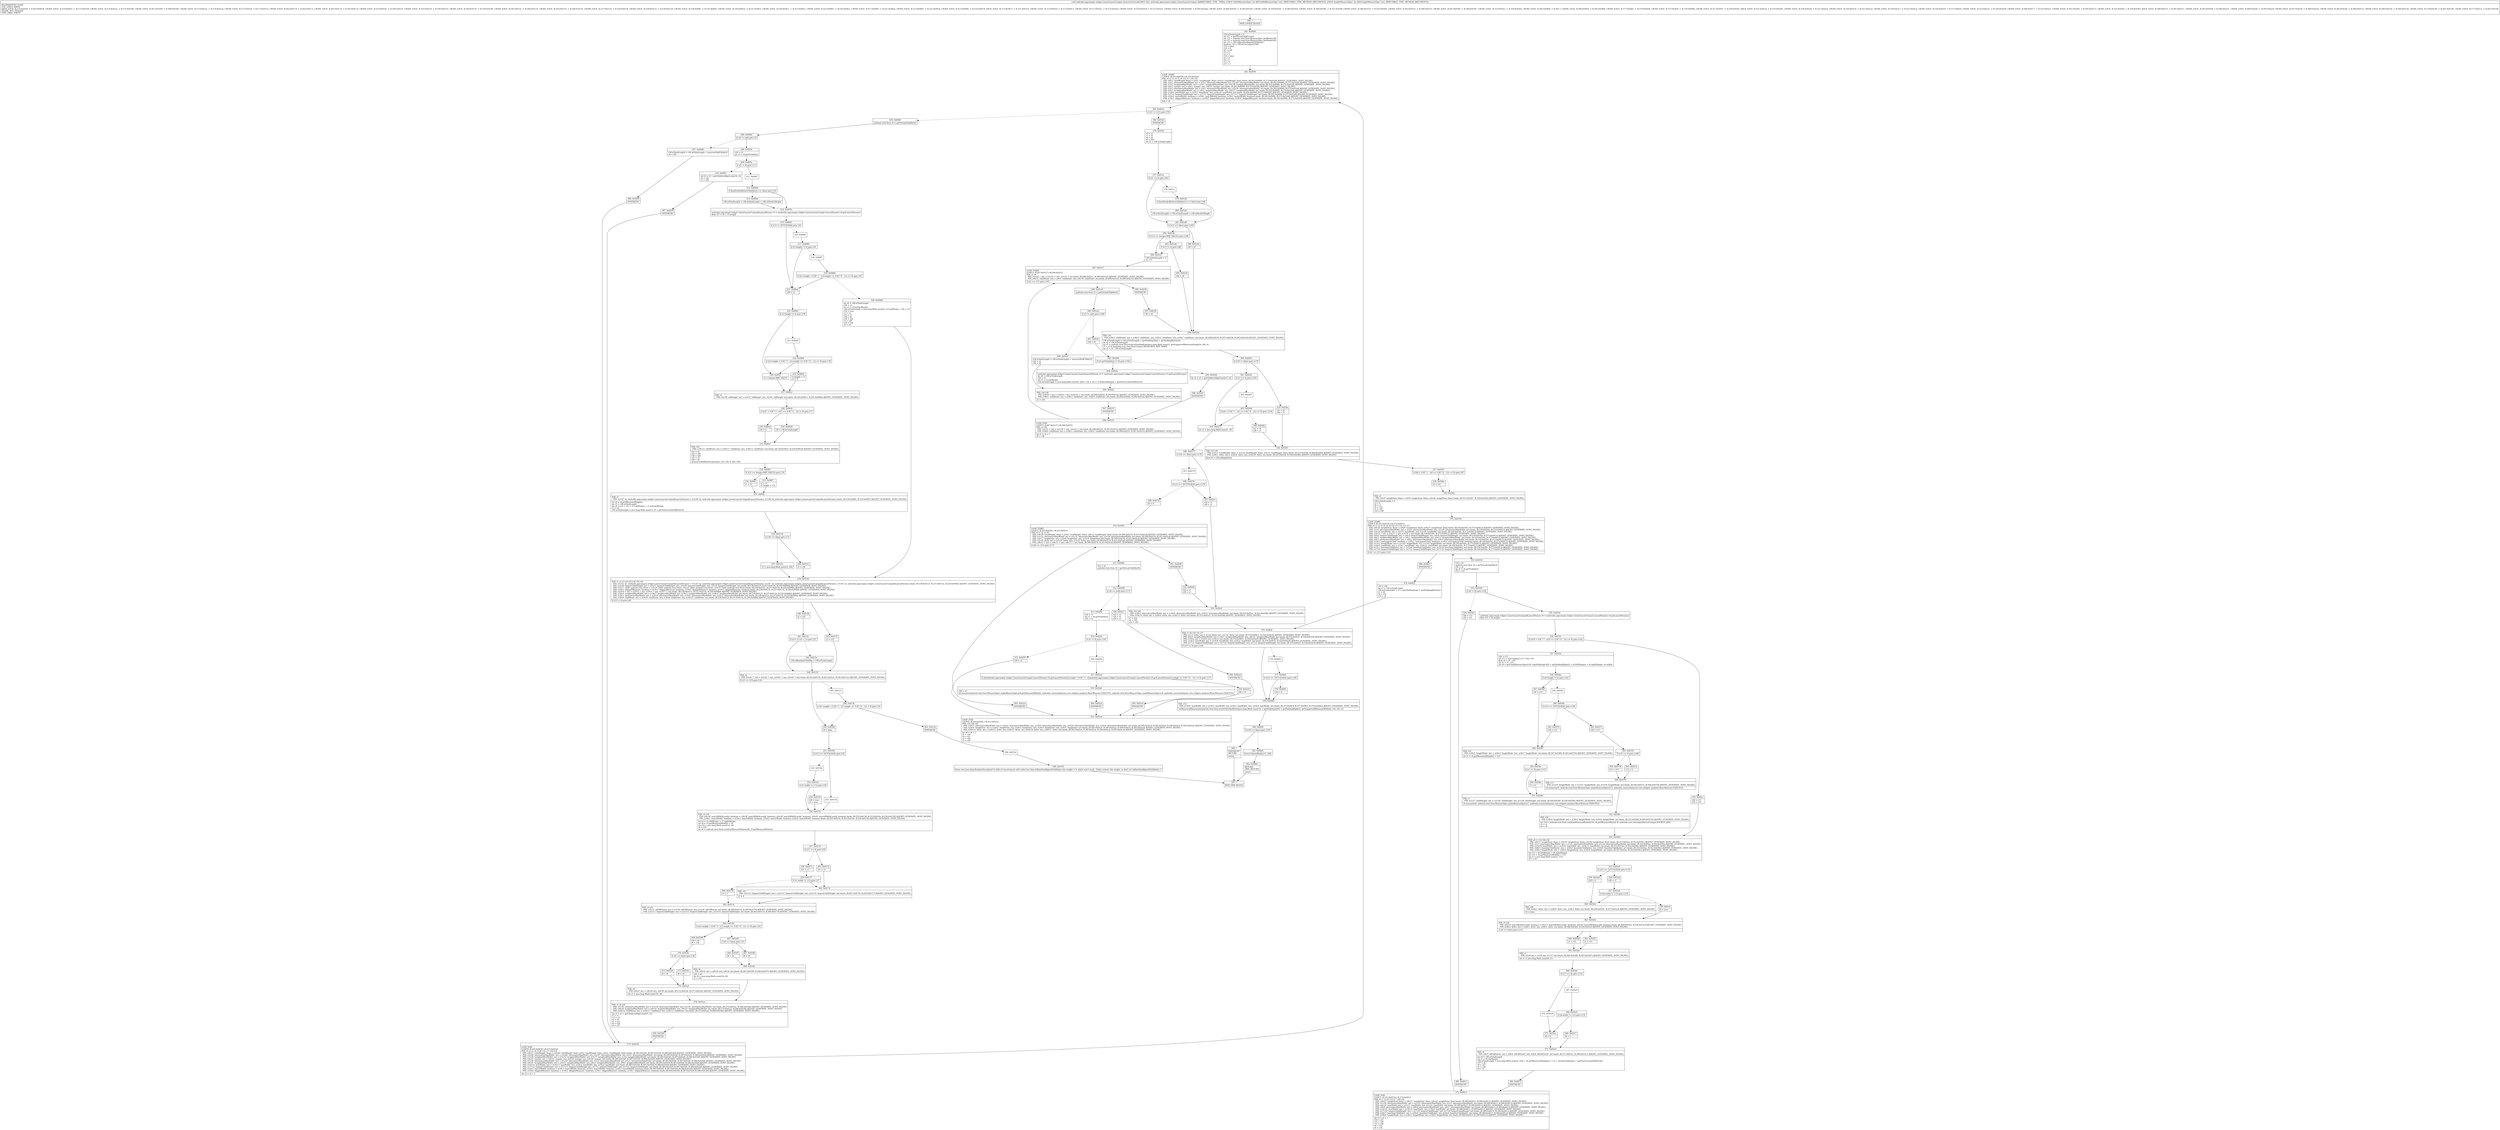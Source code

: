 digraph "CFG forandroidx.appcompat.widget.LinearLayoutCompat.measureVertical(II)V" {
Node_200 [shape=record,label="{200\:\ ?|MTH_ENTER_BLOCK\l}"];
Node_202 [shape=record,label="{202\:\ 0x0000|r38.mTotalLength = 0\lint r11 = getVirtualChildCount()\lint r12 = android.view.View.MeasureSpec.getMode(r39)\lint r13 = android.view.View.MeasureSpec.getMode(r40)\lint r15 = r38.mBaselineAlignedChildIndex\lboolean r10 = r38.mUseLargestChild\lr19 = false\lr14 = 0\lr0 = 0.0f\lr5 = 0\lr2 = 0\lr18 = false\lr6 = 0\lr4 = 0\lr3 = 0\lr17 = 1\l}"];
Node_203 [shape=record,label="{203\:\ 0x0036|LOOP_START\lLOOP:0: B:203:0x0036\-\>B:275:0x01b9\lPHI: r0 r2 r3 r4 r5 r6 r14 r17 r18 r19 \l  PHI: (r0v2 'totalWeight' float) = (r0v1 'totalWeight' float), (r0v51 'totalWeight' float) binds: [B:202:0x0000, B:275:0x01b9] A[DONT_GENERATE, DONT_INLINE]\l  PHI: (r2v2 'alternativeMaxWidth' int) = (r2v1 'alternativeMaxWidth' int), (r2v49 'alternativeMaxWidth' int) binds: [B:202:0x0000, B:275:0x01b9] A[DONT_GENERATE, DONT_INLINE]\l  PHI: (r3v2 'weightedMaxWidth' int) = (r3v1 'weightedMaxWidth' int), (r3v38 'weightedMaxWidth' int) binds: [B:202:0x0000, B:275:0x01b9] A[DONT_GENERATE, DONT_INLINE]\l  PHI: (r4v2 'margin' int) = (r4v1 'margin' int), (r4v25 'margin' int) binds: [B:202:0x0000, B:275:0x01b9] A[DONT_GENERATE, DONT_INLINE]\l  PHI: (r5v2 'alternativeMaxWidth' int) = (r5v1 'alternativeMaxWidth' int), (r5v20 'alternativeMaxWidth' int) binds: [B:202:0x0000, B:275:0x01b9] A[DONT_GENERATE, DONT_INLINE]\l  PHI: (r6v2 'weightedMaxWidth' int) = (r6v1 'weightedMaxWidth' int), (r6v25 'weightedMaxWidth' int) binds: [B:202:0x0000, B:275:0x01b9] A[DONT_GENERATE, DONT_INLINE]\l  PHI: (r14v2 'maxWidth' int) = (r14v1 'maxWidth' int), (r14v14 'maxWidth' int) binds: [B:202:0x0000, B:275:0x01b9] A[DONT_GENERATE, DONT_INLINE]\l  PHI: (r17v2 'largestChildHeight' int) = (r17v1 'largestChildHeight' int), (r17v12 'largestChildHeight' int) binds: [B:202:0x0000, B:275:0x01b9] A[DONT_GENERATE, DONT_INLINE]\l  PHI: (r18v2 'matchWidth' boolean) = (r18v1 'matchWidth' boolean), (r18v5 'matchWidth' boolean) binds: [B:202:0x0000, B:275:0x01b9] A[DONT_GENERATE, DONT_INLINE]\l  PHI: (r19v1 'skippedMeasure' boolean) = (r19v0 'skippedMeasure' boolean), (r19v4 'skippedMeasure' boolean) binds: [B:202:0x0000, B:275:0x01b9] A[DONT_GENERATE, DONT_INLINE]\l|r20 = r4\l}"];
Node_204 [shape=record,label="{204\:\ 0x003e|if (r2 \>= r11) goto L79\l}"];
Node_205 [shape=record,label="{205\:\ 0x0040|android.view.View r4 = getVirtualChildAt(r2)\l}"];
Node_206 [shape=record,label="{206\:\ 0x0044|if (r4 != null) goto L9\l}"];
Node_207 [shape=record,label="{207\:\ 0x0046|r38.mTotalLength = r38.mTotalLength + measureNullChild(r2)\lr4 = r20\l}"];
Node_386 [shape=record,label="{386\:\ 0x01b9|SYNTHETIC\l}"];
Node_275 [shape=record,label="{275\:\ 0x01b9|LOOP_END\lLOOP:0: B:203:0x0036\-\>B:275:0x01b9\lPHI: r0 r2 r3 r4 r5 r6 r14 r17 r18 r19 \l  PHI: (r0v51 'totalWeight' float) = (r0v40 'totalWeight' float), (r0v2 'totalWeight' float), (r0v2 'totalWeight' float) binds: [B:385:0x01b9, B:387:0x01b9, B:386:0x01b9] A[DONT_GENERATE, DONT_INLINE]\l  PHI: (r2v48 'alternativeMaxWidth' int) = (r2v44 'alternativeMaxWidth' int), (r2v47 'alternativeMaxWidth' int), (r2v2 'alternativeMaxWidth' int) binds: [B:385:0x01b9, B:387:0x01b9, B:386:0x01b9] A[DONT_GENERATE, DONT_INLINE]\l  PHI: (r3v38 'weightedMaxWidth' int) = (r3v32 'weightedMaxWidth' int), (r3v37 'weightedMaxWidth' int), (r3v2 'weightedMaxWidth' int) binds: [B:385:0x01b9, B:387:0x01b9, B:386:0x01b9] A[DONT_GENERATE, DONT_INLINE]\l  PHI: (r4v25 'margin' int) = (r4v21 'margin' int), (r4v24 'margin' int), (r4v26 'margin' int) binds: [B:385:0x01b9, B:387:0x01b9, B:386:0x01b9] A[DONT_GENERATE, DONT_INLINE]\l  PHI: (r5v20 'alternativeMaxWidth' int) = (r5v18 'alternativeMaxWidth' int), (r5v2 'alternativeMaxWidth' int), (r5v2 'alternativeMaxWidth' int) binds: [B:385:0x01b9, B:387:0x01b9, B:386:0x01b9] A[DONT_GENERATE, DONT_INLINE]\l  PHI: (r6v25 'weightedMaxWidth' int) = (r6v21 'weightedMaxWidth' int), (r6v2 'weightedMaxWidth' int), (r6v2 'weightedMaxWidth' int) binds: [B:385:0x01b9, B:387:0x01b9, B:386:0x01b9] A[DONT_GENERATE, DONT_INLINE]\l  PHI: (r14v14 'maxWidth' int) = (r14v13 'maxWidth' int), (r14v2 'maxWidth' int), (r14v2 'maxWidth' int) binds: [B:385:0x01b9, B:387:0x01b9, B:386:0x01b9] A[DONT_GENERATE, DONT_INLINE]\l  PHI: (r17v12 'largestChildHeight' int) = (r17v11 'largestChildHeight' int), (r17v2 'largestChildHeight' int), (r17v2 'largestChildHeight' int) binds: [B:385:0x01b9, B:387:0x01b9, B:386:0x01b9] A[DONT_GENERATE, DONT_INLINE]\l  PHI: (r18v5 'matchWidth' boolean) = (r18v3 'matchWidth' boolean), (r18v2 'matchWidth' boolean), (r18v2 'matchWidth' boolean) binds: [B:385:0x01b9, B:387:0x01b9, B:386:0x01b9] A[DONT_GENERATE, DONT_INLINE]\l  PHI: (r19v4 'skippedMeasure' boolean) = (r19v2 'skippedMeasure' boolean), (r19v1 'skippedMeasure' boolean), (r19v1 'skippedMeasure' boolean) binds: [B:385:0x01b9, B:387:0x01b9, B:386:0x01b9] A[DONT_GENERATE, DONT_INLINE]\l|int r2 = r2 + 1\l}"];
Node_208 [shape=record,label="{208\:\ 0x0054|r26 = r3\lint r3 = r4.getVisibility()\l}"];
Node_209 [shape=record,label="{209\:\ 0x005a|if (r3 != 8) goto L13\l}"];
Node_210 [shape=record,label="{210\:\ 0x005c|int r2 = r2 + getChildrenSkipCount(r4, r2)\lr4 = r20\lr3 = r26\l}"];
Node_387 [shape=record,label="{387\:\ 0x01b9|SYNTHETIC\l}"];
Node_211 [shape=record,label="{211\:\ 0x0067}"];
Node_212 [shape=record,label="{212\:\ 0x006b|if (hasDividerBeforeChildAt(r2) == false) goto L16\l}"];
Node_213 [shape=record,label="{213\:\ 0x006d|r38.mTotalLength = r38.mTotalLength + r38.mDividerHeight\l}"];
Node_214 [shape=record,label="{214\:\ 0x0074|androidx.appcompat.widget.LinearLayoutCompat$LayoutParams r3 = (androidx.appcompat.widget.LinearLayoutCompat.LayoutParams) r4.getLayoutParams()\lfloat r27 = r0 + r3.weight\l}"];
Node_215 [shape=record,label="{215\:\ 0x0081|if (r13 != 1073741824) goto L61\l}"];
Node_216 [shape=record,label="{216\:\ 0x0083}"];
Node_217 [shape=record,label="{217\:\ 0x0085|if (r3.height != 0) goto L61\l}"];
Node_218 [shape=record,label="{218\:\ 0x0087}"];
Node_219 [shape=record,label="{219\:\ 0x008b|if ((r3.weight \> 0.0f ? 1 : (r3.weight == 0.0f ? 0 : \-1)) \<= 0) goto L61\l}"];
Node_220 [shape=record,label="{220\:\ 0x008d|int r0 = r38.mTotalLength\lr28 = r2\lint r2 = r3.bottomMargin\lr38.mTotalLength = java.lang.Math.max(r0, (r3.topMargin + r0) + r2)\lr19 = true\lr1 = r3\lr35 = r5\lr36 = r6\lr34 = r20\lr3 = r26\lr25 = r28\lr5 = r4\l}"];
Node_239 [shape=record,label="{239\:\ 0x0126|PHI: r1 r3 r5 r19 r25 r34 r35 r36 \l  PHI: (r1v52 'lp' androidx.appcompat.widget.LinearLayoutCompat$LayoutParams) = (r1v47 'lp' androidx.appcompat.widget.LinearLayoutCompat$LayoutParams), (r1v47 'lp' androidx.appcompat.widget.LinearLayoutCompat$LayoutParams), (r1v61 'lp' androidx.appcompat.widget.LinearLayoutCompat$LayoutParams) binds: [B:238:0x0123, B:237:0x011b, B:220:0x008d] A[DONT_GENERATE, DONT_INLINE]\l  PHI: (r3v29 'largestChildHeight' int) = (r3v27 'largestChildHeight' int), (r3v28 'largestChildHeight' int), (r3v35 'largestChildHeight' int) binds: [B:238:0x0123, B:237:0x011b, B:220:0x008d] A[DONT_GENERATE, DONT_INLINE]\l  PHI: (r5v17 'child' android.view.View) = (r5v16 'child' android.view.View), (r5v16 'child' android.view.View), (r5v19 'child' android.view.View) binds: [B:238:0x0123, B:237:0x011b, B:220:0x008d] A[DONT_GENERATE, DONT_INLINE]\l  PHI: (r19v2 'skippedMeasure' boolean) = (r19v1 'skippedMeasure' boolean), (r19v1 'skippedMeasure' boolean), (r19v3 'skippedMeasure' boolean) binds: [B:238:0x0123, B:237:0x011b, B:220:0x008d] A[DONT_GENERATE, DONT_INLINE]\l  PHI: (r25v6 'i' int) = (r25v5 'i' int), (r25v5 'i' int), (r25v7 'i' int) binds: [B:238:0x0123, B:237:0x011b, B:220:0x008d] A[DONT_GENERATE, DONT_INLINE]\l  PHI: (r34v4 'weightedMaxWidth' int) = (r34v3 'weightedMaxWidth' int), (r34v3 'weightedMaxWidth' int), (r34v5 'weightedMaxWidth' int) binds: [B:238:0x0123, B:237:0x011b, B:220:0x008d] A[DONT_GENERATE, DONT_INLINE]\l  PHI: (r35v1 'alternativeMaxWidth' int) = (r35v0 'alternativeMaxWidth' int), (r35v0 'alternativeMaxWidth' int), (r35v2 'alternativeMaxWidth' int) binds: [B:238:0x0123, B:237:0x011b, B:220:0x008d] A[DONT_GENERATE, DONT_INLINE]\l  PHI: (r36v9 'childState' int) = (r36v8 'childState' int), (r36v8 'childState' int), (r36v10 'childState' int) binds: [B:238:0x0123, B:237:0x011b, B:220:0x008d] A[DONT_GENERATE, DONT_INLINE]\l|if (r15 \< 0) goto L60\l}"];
Node_240 [shape=record,label="{240\:\ 0x0128|r2 = r25\l}"];
Node_241 [shape=record,label="{241\:\ 0x012c|if (r15 != (r2 + 1)) goto L27\l}"];
Node_242 [shape=record,label="{242\:\ 0x012e|r38.mBaselineChildTop = r38.mTotalLength\l}"];
Node_244 [shape=record,label="{244\:\ 0x0135|PHI: r2 \l  PHI: (r2v43 'i' int) = (r2v42 'i' int), (r2v45 'i' int), (r2v45 'i' int) binds: [B:243:0x0133, B:241:0x012c, B:242:0x012e] A[DONT_GENERATE, DONT_INLINE]\l|if (r2 \>= r15) goto L34\l}"];
Node_245 [shape=record,label="{245\:\ 0x0137}"];
Node_246 [shape=record,label="{246\:\ 0x013b|if ((r1.weight \> 0.0f ? 1 : (r1.weight == 0.0f ? 0 : \-1)) \> 0) goto L30\l}"];
Node_383 [shape=record,label="{383\:\ 0x013e|SYNTHETIC\l}"];
Node_248 [shape=record,label="{248\:\ 0x013e}"];
Node_249 [shape=record,label="{249\:\ 0x0145|throw new java.lang.RuntimeException(\"A child of LinearLayout with index less than mBaselineAlignedChildIndex has weight \> 0, which won't work.  Either remove the weight, or don't set mBaselineAlignedChildIndex.\")\l}"];
Node_201 [shape=record,label="{201\:\ ?|MTH_EXIT_BLOCK\l}"];
Node_250 [shape=record,label="{250\:\ 0x0146|r0 = false\l}"];
Node_251 [shape=record,label="{251\:\ 0x0149|if (r12 == 1073741824) goto L59\l}"];
Node_252 [shape=record,label="{252\:\ 0x014b}"];
Node_253 [shape=record,label="{253\:\ 0x014e|if (r1.width != (\-1)) goto L39\l}"];
Node_254 [shape=record,label="{254\:\ 0x0150|r18 = true\lr0 = true\l}"];
Node_256 [shape=record,label="{256\:\ 0x0155|PHI: r0 r18 \l  PHI: (r0v39 'matchWidthLocally' boolean) = (r0v38 'matchWidthLocally' boolean), (r0v38 'matchWidthLocally' boolean), (r0v41 'matchWidthLocally' boolean) binds: [B:255:0x0154, B:253:0x014e, B:254:0x0150] A[DONT_GENERATE, DONT_INLINE]\l  PHI: (r18v3 'matchWidth' boolean) = (r18v2 'matchWidth' boolean), (r18v2 'matchWidth' boolean), (r18v4 'matchWidth' boolean) binds: [B:255:0x0154, B:253:0x014e, B:254:0x0150] A[DONT_GENERATE, DONT_INLINE]\l|int r4 = r1.leftMargin + r1.rightMargin\lint r8 = r5.getMeasuredWidth() + r4\lint r14 = java.lang.Math.max(r14, r8)\lr8 = r36\lint r6 = android.view.View.combineMeasuredStates(r8, r5.getMeasuredState())\l}"];
Node_257 [shape=record,label="{257\:\ 0x0170|if (r17 == 0) goto L58\l}"];
Node_258 [shape=record,label="{258\:\ 0x0172|r21 = r3\l}"];
Node_259 [shape=record,label="{259\:\ 0x0177|if (r1.width != (\-1)) goto L57\l}"];
Node_260 [shape=record,label="{260\:\ 0x0179|r3 = 1\l}"];
Node_263 [shape=record,label="{263\:\ 0x017e|PHI: r3 r21 \l  PHI: (r3v31 'allFillParent' int) = (r3v30 'allFillParent' int), (r3v34 'allFillParent' int) binds: [B:262:0x017d, B:260:0x0179] A[DONT_GENERATE, DONT_INLINE]\l  PHI: (r21v13 'largestChildHeight' int) = (r21v12 'largestChildHeight' int), (r21v14 'largestChildHeight' int) binds: [B:262:0x017d, B:260:0x0179] A[DONT_GENERATE, DONT_INLINE]\l}"];
Node_264 [shape=record,label="{264\:\ 0x0182|if ((r1.weight \> 0.0f ? 1 : (r1.weight == 0.0f ? 0 : \-1)) \<= 0) goto L52\l}"];
Node_265 [shape=record,label="{265\:\ 0x0185|if (r0 == false) goto L51\l}"];
Node_266 [shape=record,label="{266\:\ 0x0187|r8 = r4\l}"];
Node_268 [shape=record,label="{268\:\ 0x018b|PHI: r8 \l  PHI: (r8v31 int) = (r8v30 int), (r8v32 int) binds: [B:267:0x0189, B:266:0x0187] A[DONT_GENERATE, DONT_INLINE]\l|r24 = r6\lint r6 = java.lang.Math.max(r34, r8)\lr1 = r35\l}"];
Node_274 [shape=record,label="{274\:\ 0x01aa|PHI: r1 r6 r24 \l  PHI: (r1v55 'alternativeMaxWidth' int) = (r1v54 'alternativeMaxWidth' int), (r1v56 'alternativeMaxWidth' int) binds: [B:273:0x01a2, B:268:0x018b] A[DONT_GENERATE, DONT_INLINE]\l  PHI: (r6v20 'weightedMaxWidth' int) = (r6v19 'weightedMaxWidth' int), (r6v23 'weightedMaxWidth' int) binds: [B:273:0x01a2, B:268:0x018b] A[DONT_GENERATE, DONT_INLINE]\l  PHI: (r24v12 'childState' int) = (r24v11 'childState' int), (r24v13 'childState' int) binds: [B:273:0x01a2, B:268:0x018b] A[DONT_GENERATE, DONT_INLINE]\l|int r2 = r2 + getChildrenSkipCount(r5, r2)\lr5 = r1\lr17 = r3\lr4 = r6\lr3 = r21\lr6 = r24\lr0 = r27\l}"];
Node_385 [shape=record,label="{385\:\ 0x01b9|SYNTHETIC\l}"];
Node_267 [shape=record,label="{267\:\ 0x0189|r8 = r8\l}"];
Node_269 [shape=record,label="{269\:\ 0x0198|r24 = r6\lr6 = r34\l}"];
Node_270 [shape=record,label="{270\:\ 0x019c|if (r0 == false) goto L56\l}"];
Node_271 [shape=record,label="{271\:\ 0x019e|r8 = r4\l}"];
Node_273 [shape=record,label="{273\:\ 0x01a2|PHI: r8 \l  PHI: (r8v27 int) = (r8v26 int), (r8v28 int) binds: [B:272:0x01a0, B:271:0x019e] A[DONT_GENERATE, DONT_INLINE]\l|int r1 = java.lang.Math.max(r35, r8)\l}"];
Node_272 [shape=record,label="{272\:\ 0x01a0|r8 = r8\l}"];
Node_262 [shape=record,label="{262\:\ 0x017d|PHI: r21 \l  PHI: (r21v12 'largestChildHeight' int) = (r21v11 'largestChildHeight' int), (r21v14 'largestChildHeight' int) binds: [B:261:0x017b, B:259:0x0177] A[DONT_GENERATE, DONT_INLINE]\l|r3 = 0\l}"];
Node_261 [shape=record,label="{261\:\ 0x017b|r21 = r3\l}"];
Node_255 [shape=record,label="{255\:\ 0x0154}"];
Node_243 [shape=record,label="{243\:\ 0x0133|r2 = r25\l}"];
Node_221 [shape=record,label="{221\:\ 0x00ad|r28 = r2\l}"];
Node_222 [shape=record,label="{222\:\ 0x00b3|if (r3.height != 0) goto L78\l}"];
Node_223 [shape=record,label="{223\:\ 0x00b5}"];
Node_224 [shape=record,label="{224\:\ 0x00b9|if ((r3.weight \> 0.0f ? 1 : (r3.weight == 0.0f ? 0 : \-1)) \<= 0) goto L78\l}"];
Node_225 [shape=record,label="{225\:\ 0x00bb|r3.height = \-2\lr2 = 0\l}"];
Node_227 [shape=record,label="{227\:\ 0x00c2|PHI: r2 \l  PHI: (r2v38 'oldHeight' int) = (r2v37 'oldHeight' int), (r2v41 'oldHeight' int) binds: [B:226:0x00c1, B:225:0x00bb] A[DONT_GENERATE, DONT_INLINE]\l}"];
Node_228 [shape=record,label="{228\:\ 0x00c6|if ((r27 \> 0.0f ? 1 : (r27 == 0.0f ? 0 : \-1)) != 0) goto L77\l}"];
Node_229 [shape=record,label="{229\:\ 0x00c8|r30 = r38.mTotalLength\l}"];
Node_231 [shape=record,label="{231\:\ 0x00cf|PHI: r30 \l  PHI: (r30v12 'childState' int) = (r30v11 'childState' int), (r30v13 'childState' int) binds: [B:230:0x00cd, B:229:0x00c8] A[DONT_GENERATE, DONT_INLINE]\l|r31 = r2\lr25 = r28\lr34 = r20\lr35 = r5\lr36 = r6\lmeasureChildBeforeLayout(r4, r25, r39, 0, r40, r30)\l}"];
Node_232 [shape=record,label="{232\:\ 0x00f5|if (r31 == Integer.MIN_VALUE) goto L76\l}"];
Node_233 [shape=record,label="{233\:\ 0x00f7|r1 = r3\lr1.height = r31\l}"];
Node_235 [shape=record,label="{235\:\ 0x00fe|PHI: r1 \l  PHI: (r1v47 'lp' androidx.appcompat.widget.LinearLayoutCompat$LayoutParams) = (r1v46 'lp' androidx.appcompat.widget.LinearLayoutCompat$LayoutParams), (r1v48 'lp' androidx.appcompat.widget.LinearLayoutCompat$LayoutParams) binds: [B:234:0x00fc, B:233:0x00f7] A[DONT_GENERATE, DONT_INLINE]\l|int r2 = r4.getMeasuredHeight()\lint r3 = r38.mTotalLength\lint r4 = ((r3 + r2) + r1.topMargin) + r1.bottomMargin\lr5 = r4\lr38.mTotalLength = java.lang.Math.max(r3, r4 + getNextLocationOffset(r5))\l}"];
Node_236 [shape=record,label="{236\:\ 0x0119|if (r10 == false) goto L75\l}"];
Node_237 [shape=record,label="{237\:\ 0x011b|r3 = java.lang.Math.max(r2, r26)\l}"];
Node_238 [shape=record,label="{238\:\ 0x0123|r3 = r26\l}"];
Node_234 [shape=record,label="{234\:\ 0x00fc|r1 = r3\l}"];
Node_230 [shape=record,label="{230\:\ 0x00cd|r30 = 0\l}"];
Node_226 [shape=record,label="{226\:\ 0x00c1|r2 = Integer.MIN_VALUE\l}"];
Node_384 [shape=record,label="{384\:\ 0x01bf|SYNTHETIC\l}"];
Node_276 [shape=record,label="{276\:\ 0x01bf|r4 = r3\lr1 = r5\lr8 = r6\lr6 = r20\lint r2 = r38.mTotalLength\l}"];
Node_277 [shape=record,label="{277\:\ 0x01ca|if (r2 \<= 0) goto L85\l}"];
Node_278 [shape=record,label="{278\:\ 0x01cc}"];
Node_279 [shape=record,label="{279\:\ 0x01d0|if (hasDividerBeforeChildAt(r11) == false) goto L85\l}"];
Node_280 [shape=record,label="{280\:\ 0x01d2|r38.mTotalLength = r38.mTotalLength + r38.mDividerHeight\l}"];
Node_281 [shape=record,label="{281\:\ 0x01d9|if (r10 == false) goto L195\l}"];
Node_282 [shape=record,label="{282\:\ 0x01db|if (r13 == Integer.MIN_VALUE) goto L180\l}"];
Node_283 [shape=record,label="{283\:\ 0x01dd|if (r13 != 0) goto L88\l}"];
Node_285 [shape=record,label="{285\:\ 0x01e0|r36 = r8\l}"];
Node_299 [shape=record,label="{299\:\ 0x023d|PHI: r36 \l  PHI: (r36v1 'childState' int) = (r36v0 'childState' int), (r36v2 'childState' int), (r36v7 'childState' int) binds: [B:298:0x023b, B:297:0x0236, B:285:0x01e0] A[DONT_GENERATE, DONT_INLINE]\l|r38.mTotalLength = r38.mTotalLength + (getPaddingTop() + getPaddingBottom())\lint r2 = r38.mTotalLength\lint r5 = android.view.View.resolveSizeAndState(java.lang.Math.max(r2, getSuggestedMinimumHeight()), r40, 0)\lr2 = r5 & androidx.core.view.ViewCompat.MEASURED_SIZE_MASK\lint r3 = r2 \- r38.mTotalLength\l}"];
Node_300 [shape=record,label="{300\:\ 0x0263|if (r19 != false) goto L179\l}"];
Node_301 [shape=record,label="{301\:\ 0x0265|if (r3 == 0) goto L154\l}"];
Node_302 [shape=record,label="{302\:\ 0x0267}"];
Node_303 [shape=record,label="{303\:\ 0x0269|if ((r0 \> 0.0f ? 1 : (r0 == 0.0f ? 0 : \-1)) \<= 0) goto L154\l}"];
Node_304 [shape=record,label="{304\:\ 0x026b|r21 = r0\lr26 = r3\l}"];
Node_326 [shape=record,label="{326\:\ 0x0303|PHI: r21 r26 \l  PHI: (r21v1 'totalWeight' float) = (r21v0 'totalWeight' float), (r21v5 'totalWeight' float) binds: [B:325:0x02fd, B:304:0x026b] A[DONT_GENERATE, DONT_INLINE]\l  PHI: (r26v1 'delta' int) = (r26v0 'delta' int), (r26v18 'delta' int) binds: [B:325:0x02fd, B:304:0x026b] A[DONT_GENERATE, DONT_INLINE]\l|float r0 = r38.mWeightSum\l}"];
Node_327 [shape=record,label="{327\:\ 0x0307|if ((r0 \> 0.0f ? 1 : (r0 == 0.0f ? 0 : \-1)) \<= 0) goto L97\l}"];
Node_329 [shape=record,label="{329\:\ 0x030a|r0 = r21\l}"];
Node_330 [shape=record,label="{330\:\ 0x030c|PHI: r0 \l  PHI: (r0v9 'weightSum' float) = (r0v8 'weightSum' float), (r0v28 'weightSum' float) binds: [B:327:0x0307, B:329:0x030a] A[DONT_GENERATE, DONT_INLINE]\l|r38.mTotalLength = 0\lr3 = 0\lr8 = r1\lr2 = r14\lr1 = r26\lr14 = r36\l}"];
Node_331 [shape=record,label="{331\:\ 0x0316|LOOP_START\lLOOP:1: B:331:0x0316\-\>B:373:0x0413\lPHI: r0 r1 r2 r3 r4 r6 r8 r10 r13 r14 r15 r17 \l  PHI: (r0v10 'weightSum' float) = (r0v9 'weightSum' float), (r0v27 'weightSum' float) binds: [B:330:0x030c, B:373:0x0413] A[DONT_GENERATE, DONT_INLINE]\l  PHI: (r1v5 'alternativeMaxWidth' int) = (r1v4 'alternativeMaxWidth' int), (r1v30 'alternativeMaxWidth' int) binds: [B:330:0x030c, B:373:0x0413] A[DONT_GENERATE, DONT_INLINE]\l  PHI: (r2v14 'maxWidth' int) = (r2v13 'maxWidth' int), (r2v16 'maxWidth' int) binds: [B:330:0x030c, B:373:0x0413] A[DONT_GENERATE, DONT_INLINE]\l  PHI: (r3v12 'i' int) = (r3v11 'i' int), (r3v16 'i' int) binds: [B:330:0x030c, B:373:0x0413] A[DONT_GENERATE, DONT_INLINE]\l  PHI: (r4v4 'largestChildHeight' int) = (r4v3 'largestChildHeight' int), (r4v8 'largestChildHeight' int) binds: [B:330:0x030c, B:373:0x0413] A[DONT_GENERATE, DONT_INLINE]\l  PHI: (r6v5 'weightedMaxWidth' int) = (r6v3 'weightedMaxWidth' int), (r6v11 'weightedMaxWidth' int) binds: [B:330:0x030c, B:373:0x0413] A[DONT_GENERATE, DONT_INLINE]\l  PHI: (r8v3 'alternativeMaxWidth' int) = (r8v2 'alternativeMaxWidth' int), (r8v9 'alternativeMaxWidth' int) binds: [B:330:0x030c, B:373:0x0413] A[DONT_GENERATE, DONT_INLINE]\l  PHI: (r10v3 'useLargestChild' boolean) = (r10v1 'useLargestChild' boolean), (r10v9 'useLargestChild' boolean) binds: [B:330:0x030c, B:373:0x0413] A[DONT_GENERATE, DONT_INLINE]\l  PHI: (r13v1 'heightMode' int) = (r13v0 'heightMode' int), (r13v9 'heightMode' int) binds: [B:330:0x030c, B:373:0x0413] A[DONT_GENERATE, DONT_INLINE]\l  PHI: (r14v8 'maxWidth' int) = (r14v7 'maxWidth' int), (r14v12 'maxWidth' int) binds: [B:330:0x030c, B:373:0x0413] A[DONT_GENERATE, DONT_INLINE]\l  PHI: (r15v1 'baselineChildIndex' int) = (r15v0 'baselineChildIndex' int), (r15v10 'baselineChildIndex' int) binds: [B:330:0x030c, B:373:0x0413] A[DONT_GENERATE, DONT_INLINE]\l  PHI: (r17v4 'largestChildHeight' int) = (r17v2 'largestChildHeight' int), (r17v10 'largestChildHeight' int) binds: [B:330:0x030c, B:373:0x0413] A[DONT_GENERATE, DONT_INLINE]\l|if (r3 \>= r11) goto L143\l}"];
Node_332 [shape=record,label="{332\:\ 0x0318|r32 = r4\landroid.view.View r4 = getVirtualChildAt(r3)\lr34 = r6\lint r6 = r4.getVisibility()\lr25 = r10\l}"];
Node_333 [shape=record,label="{333\:\ 0x0328|if (r6 != 8) goto L105\l}"];
Node_334 [shape=record,label="{334\:\ 0x032a|r30 = r13\lr26 = r15\l}"];
Node_390 [shape=record,label="{390\:\ 0x0413|SYNTHETIC\l}"];
Node_373 [shape=record,label="{373\:\ 0x0413|LOOP_END\lLOOP:1: B:331:0x0316\-\>B:373:0x0413\lPHI: r0 r1 r2 r8 r14 r17 r26 r30 \l  PHI: (r0v27 'weightSum' float) = (r0v17 'weightSum' float), (r0v10 'weightSum' float) binds: [B:389:0x0413, B:390:0x0413] A[DONT_GENERATE, DONT_INLINE]\l  PHI: (r1v30 'alternativeMaxWidth' int) = (r1v16 'alternativeMaxWidth' int), (r1v5 'alternativeMaxWidth' int) binds: [B:389:0x0413, B:390:0x0413] A[DONT_GENERATE, DONT_INLINE]\l  PHI: (r2v16 'maxWidth' int) = (r2v15 'maxWidth' int), (r2v14 'maxWidth' int) binds: [B:389:0x0413, B:390:0x0413] A[DONT_GENERATE, DONT_INLINE]\l  PHI: (r8v9 'alternativeMaxWidth' int) = (r8v6 'alternativeMaxWidth' int), (r8v3 'alternativeMaxWidth' int) binds: [B:389:0x0413, B:390:0x0413] A[DONT_GENERATE, DONT_INLINE]\l  PHI: (r14v12 'maxWidth' int) = (r14v10 'maxWidth' int), (r14v8 'maxWidth' int) binds: [B:389:0x0413, B:390:0x0413] A[DONT_GENERATE, DONT_INLINE]\l  PHI: (r17v10 'largestChildHeight' int) = (r17v9 'largestChildHeight' int), (r17v4 'largestChildHeight' int) binds: [B:389:0x0413, B:390:0x0413] A[DONT_GENERATE, DONT_INLINE]\l  PHI: (r26v7 'baselineChildIndex' int) = (r26v5 'baselineChildIndex' int), (r26v8 'baselineChildIndex' int) binds: [B:389:0x0413, B:390:0x0413] A[DONT_GENERATE, DONT_INLINE]\l  PHI: (r30v8 'heightMode' int) = (r30v2 'heightMode' int), (r30v9 'heightMode' int) binds: [B:389:0x0413, B:390:0x0413] A[DONT_GENERATE, DONT_INLINE]\l|int r3 = r3 + 1\lr10 = r25\lr15 = r26\lr13 = r30\lr4 = r32\lr6 = r34\l}"];
Node_335 [shape=record,label="{335\:\ 0x0332|androidx.appcompat.widget.LinearLayoutCompat$LayoutParams r6 = (androidx.appcompat.widget.LinearLayoutCompat.LayoutParams) r4.getLayoutParams()\lfloat r10 = r6.weight\l}"];
Node_336 [shape=record,label="{336\:\ 0x033c|if ((r10 \> 0.0f ? 1 : (r10 == 0.0f ? 0 : \-1)) \<= 0) goto L142\l}"];
Node_337 [shape=record,label="{337\:\ 0x033e|r26 = r15\lint r15 = (int) ((((float) r1) * r10) \/ r0)\lfloat r0 = r0 \- r10\lint r1 = r1 \- r15\lint r0 = getChildMeasureSpec(r39, ((getPaddingLeft() + getPaddingRight()) + r6.leftMargin) + r6.rightMargin, r6.width)\l}"];
Node_338 [shape=record,label="{338\:\ 0x036a|if (r6.height != 0) goto L141\l}"];
Node_339 [shape=record,label="{339\:\ 0x036c}"];
Node_340 [shape=record,label="{340\:\ 0x036e|if (r13 == 1073741824) goto L136\l}"];
Node_341 [shape=record,label="{341\:\ 0x0370|r30 = r13\l}"];
Node_348 [shape=record,label="{348\:\ 0x0387|PHI: r30 \l  PHI: (r30v5 'heightMode' int) = (r30v3 'heightMode' int), (r30v7 'heightMode' int) binds: [B:347:0x0385, B:341:0x0370] A[DONT_GENERATE, DONT_INLINE]\l|int r1 = r4.getMeasuredHeight() + r15\l}"];
Node_349 [shape=record,label="{349\:\ 0x038c|if (r1 \>= 0) goto L115\l}"];
Node_350 [shape=record,label="{350\:\ 0x038e|r1 = 0\l}"];
Node_351 [shape=record,label="{351\:\ 0x038f|PHI: r1 \l  PHI: (r1v27 'childHeight' int) = (r1v26 'childHeight' int), (r1v28 'childHeight' int) binds: [B:349:0x038c, B:350:0x038e] A[DONT_GENERATE, DONT_INLINE]\l|r4.measure(r0, android.view.View.MeasureSpec.makeMeasureSpec(r1, androidx.constraintlayout.core.widgets.analyzer.BasicMeasure.EXACTLY))\l}"];
Node_352 [shape=record,label="{352\:\ 0x039c|PHI: r30 \l  PHI: (r30v4 'heightMode' int) = (r30v5 'heightMode' int), (r30v6 'heightMode' int) binds: [B:351:0x038f, B:346:0x037b] A[DONT_GENERATE, DONT_INLINE]\l|int r14 = android.view.View.combineMeasuredStates(r14, r4.getMeasuredState() & androidx.core.view.InputDeviceCompat.SOURCE_ANY)\lr1 = r1\lr0 = r0\l}"];
Node_354 [shape=record,label="{354\:\ 0x03b4|PHI: r0 r1 r14 r26 r30 \l  PHI: (r0v11 'weightSum' float) = (r0v10 'weightSum' float), (r0v26 'weightSum' float) binds: [B:353:0x03ac, B:352:0x039c] A[DONT_GENERATE, DONT_INLINE]\l  PHI: (r1v7 'alternativeMaxWidth' int) = (r1v5 'alternativeMaxWidth' int), (r1v24 'alternativeMaxWidth' int) binds: [B:353:0x03ac, B:352:0x039c] A[DONT_GENERATE, DONT_INLINE]\l  PHI: (r14v10 'maxWidth' int) = (r14v8 'maxWidth' int), (r14v11 'maxWidth' int) binds: [B:353:0x03ac, B:352:0x039c] A[DONT_GENERATE, DONT_INLINE]\l  PHI: (r26v5 'baselineChildIndex' int) = (r26v4 'baselineChildIndex' int), (r26v6 'baselineChildIndex' int) binds: [B:353:0x03ac, B:352:0x039c] A[DONT_GENERATE, DONT_INLINE]\l  PHI: (r30v2 'heightMode' int) = (r30v1 'heightMode' int), (r30v4 'heightMode' int) binds: [B:353:0x03ac, B:352:0x039c] A[DONT_GENERATE, DONT_INLINE]\l|int r13 = r6.leftMargin + r6.rightMargin\lint r15 = r4.getMeasuredWidth() + r13\lint r2 = java.lang.Math.max(r2, r15)\lr27 = r0\l}"];
Node_355 [shape=record,label="{355\:\ 0x03c6|if (r12 == 1073741824) goto L135\l}"];
Node_356 [shape=record,label="{356\:\ 0x03c8|r28 = r1\l}"];
Node_357 [shape=record,label="{357\:\ 0x03cd|if (r6.width != (\-1)) goto L134\l}"];
Node_358 [shape=record,label="{358\:\ 0x03cf|r0 = true\l}"];
Node_362 [shape=record,label="{362\:\ 0x03d5|PHI: r0 r28 \l  PHI: (r0v14 'matchWidthLocally' boolean) = (r0v13 'matchWidthLocally' boolean), (r0v20 'matchWidthLocally' boolean) binds: [B:360:0x03d3, B:358:0x03cf] A[DONT_GENERATE, DONT_INLINE]\l  PHI: (r28v2 'delta' int) = (r28v1 'delta' int), (r28v3 'delta' int) binds: [B:360:0x03d3, B:358:0x03cf] A[DONT_GENERATE, DONT_INLINE]\l|if (r0 == false) goto L133\l}"];
Node_363 [shape=record,label="{363\:\ 0x03d7|r1 = r13\l}"];
Node_365 [shape=record,label="{365\:\ 0x03da|PHI: r1 \l  PHI: (r1v9 int) = (r1v8 int), (r1v17 int) binds: [B:364:0x03d9, B:363:0x03d7] A[DONT_GENERATE, DONT_INLINE]\l|int r1 = java.lang.Math.max(r8, r1)\l}"];
Node_366 [shape=record,label="{366\:\ 0x03de|if (r17 == 0) goto L132\l}"];
Node_367 [shape=record,label="{367\:\ 0x03e0}"];
Node_368 [shape=record,label="{368\:\ 0x03e5|if (r6.width != (\-1)) goto L131\l}"];
Node_369 [shape=record,label="{369\:\ 0x03e7|r8 = 1\l}"];
Node_372 [shape=record,label="{372\:\ 0x03ed|PHI: r8 \l  PHI: (r8v5 'allFillParent' int) = (r8v4 'allFillParent' int), (r8v8 'allFillParent' int) binds: [B:371:0x03ec, B:369:0x03e7] A[DONT_GENERATE, DONT_INLINE]\l|int r0 = r38.mTotalLength\lint r1 = r6.topMargin\lr38.mTotalLength = java.lang.Math.max(r0, (((r0 + r4.getMeasuredHeight()) + r1) + r6.bottomMargin) + getNextLocationOffset(r4))\lr17 = r8\lr0 = r27\lr1 = r28\lr8 = r1\l}"];
Node_389 [shape=record,label="{389\:\ 0x0413|SYNTHETIC\l}"];
Node_371 [shape=record,label="{371\:\ 0x03ec|r8 = 0\l}"];
Node_370 [shape=record,label="{370\:\ 0x03e9}"];
Node_364 [shape=record,label="{364\:\ 0x03d9|r1 = r15\l}"];
Node_360 [shape=record,label="{360\:\ 0x03d3|PHI: r28 \l  PHI: (r28v1 'delta' int) = (r28v0 'delta' int), (r28v3 'delta' int) binds: [B:359:0x03d1, B:357:0x03cd] A[DONT_GENERATE, DONT_INLINE]\l|r0 = false\l}"];
Node_359 [shape=record,label="{359\:\ 0x03d1|r28 = r1\l}"];
Node_342 [shape=record,label="{342\:\ 0x0373|r30 = r13\l}"];
Node_343 [shape=record,label="{343\:\ 0x0376|if (r15 \<= 0) goto L140\l}"];
Node_344 [shape=record,label="{344\:\ 0x0378|r13 = r15\l}"];
Node_346 [shape=record,label="{346\:\ 0x037b|PHI: r13 \l  PHI: (r13v6 'heightMode' int) = (r13v5 'heightMode' int), (r13v8 'heightMode' int) binds: [B:345:0x037a, B:344:0x0378] A[DONT_GENERATE, DONT_INLINE]\l|r4.measure(r0, android.view.View.MeasureSpec.makeMeasureSpec(r13, androidx.constraintlayout.core.widgets.analyzer.BasicMeasure.EXACTLY))\l}"];
Node_345 [shape=record,label="{345\:\ 0x037a|r13 = 0\l}"];
Node_347 [shape=record,label="{347\:\ 0x0385|r30 = r13\l}"];
Node_353 [shape=record,label="{353\:\ 0x03ac|r30 = r13\lr26 = r15\l}"];
Node_388 [shape=record,label="{388\:\ 0x0421|SYNTHETIC\l}"];
Node_374 [shape=record,label="{374\:\ 0x0421|r10 = r39\lint r3 = r38.mTotalLength\lr38.mTotalLength = r3 + (getPaddingTop() + getPaddingBottom())\lr1 = r8\lr6 = r14\lr14 = r2\l}"];
Node_375 [shape=record,label="{375\:\ 0x043f|PHI: r1 r6 r10 r14 r17 \l  PHI: (r1v3 'delta' int) = (r1v6 'delta' int), (r1v32 'delta' int) binds: [B:374:0x0421, B:324:0x02e9] A[DONT_GENERATE, DONT_INLINE]\l  PHI: (r6v4 'weightedMaxWidth' int) = (r6v7 'weightedMaxWidth' int), (r6v12 'weightedMaxWidth' int) binds: [B:374:0x0421, B:324:0x02e9] A[DONT_GENERATE, DONT_INLINE]\l  PHI: (r10v2 int) = (r10v4 int), (r10v11 int) binds: [B:374:0x0421, B:324:0x02e9] A[DONT_GENERATE, DONT_INLINE]\l  PHI: (r14v3 'maxWidth' int) = (r14v9 'maxWidth' int), (r14v2 'maxWidth' int) binds: [B:374:0x0421, B:324:0x02e9] A[DONT_GENERATE, DONT_INLINE]\l  PHI: (r17v3 'largestChildHeight' int) = (r17v4 'largestChildHeight' int), (r17v2 'largestChildHeight' int) binds: [B:374:0x0421, B:324:0x02e9] A[DONT_GENERATE, DONT_INLINE]\l|if (r17 != 0) goto L149\l}"];
Node_376 [shape=record,label="{376\:\ 0x0441}"];
Node_377 [shape=record,label="{377\:\ 0x0443|if (r12 == 1073741824) goto L149\l}"];
Node_378 [shape=record,label="{378\:\ 0x0445|r14 = r1\l}"];
Node_379 [shape=record,label="{379\:\ 0x0446|PHI: r14 \l  PHI: (r14v4 'maxWidth' int) = (r14v3 'maxWidth' int), (r14v3 'maxWidth' int), (r14v6 'maxWidth' int) binds: [B:375:0x043f, B:377:0x0443, B:378:0x0445] A[DONT_GENERATE, DONT_INLINE]\l|setMeasuredDimension(android.view.View.resolveSizeAndState(java.lang.Math.max(r14 + (getPaddingLeft() + getPaddingRight()), getSuggestedMinimumWidth()), r10, r6), r5)\l}"];
Node_380 [shape=record,label="{380\:\ 0x045f|if (r18 == false) goto L153\l}"];
Node_381 [shape=record,label="{381\:\ 0x0461|forceUniformWidth(r11, r40)\l}"];
Node_382 [shape=record,label="{382\:\ 0x0464|RETURN\lORIG_RETURN\l|return\l}"];
Node_399 [shape=record,label="{399\:\ ?|SYNTHETIC\lRETURN\l|return\l}"];
Node_305 [shape=record,label="{305\:\ 0x0273|int r1 = java.lang.Math.max(r1, r6)\l}"];
Node_306 [shape=record,label="{306\:\ 0x0277|if (r10 == false) goto L178\l}"];
Node_307 [shape=record,label="{307\:\ 0x0279}"];
Node_308 [shape=record,label="{308\:\ 0x027b|if (r13 == 1073741824) goto L178\l}"];
Node_309 [shape=record,label="{309\:\ 0x027d|r8 = 0\l}"];
Node_310 [shape=record,label="{310\:\ 0x0281|LOOP_START\lLOOP:2: B:310:0x0281\-\>B:321:0x02cd\lPHI: r0 r1 r2 r3 r8 \l  PHI: (r0v29 'totalWeight' float) = (r0v2 'totalWeight' float), (r0v31 'totalWeight' float) binds: [B:309:0x027d, B:321:0x02cd] A[DONT_GENERATE, DONT_INLINE]\l  PHI: (r1v33 'alternativeMaxWidth' int) = (r1v31 'alternativeMaxWidth' int), (r1v34 'alternativeMaxWidth' int) binds: [B:309:0x027d, B:321:0x02cd] A[DONT_GENERATE, DONT_INLINE]\l  PHI: (r2v17 'heightSize' int) = (r2v8 'heightSize' int), (r2v18 'heightSize' int) binds: [B:309:0x027d, B:321:0x02cd] A[DONT_GENERATE, DONT_INLINE]\l  PHI: (r3v18 'delta' int) = (r3v10 'delta' int), (r3v19 'delta' int) binds: [B:309:0x027d, B:321:0x02cd] A[DONT_GENERATE, DONT_INLINE]\l  PHI: (r8v12 'i' int) = (r8v11 'i' int), (r8v13 'i' int) binds: [B:309:0x027d, B:321:0x02cd] A[DONT_GENERATE, DONT_INLINE]\l|if (r8 \>= r11) goto L175\l}"];
Node_311 [shape=record,label="{311\:\ 0x0283|r21 = r0\landroid.view.View r0 = getVirtualChildAt(r8)\l}"];
Node_312 [shape=record,label="{312\:\ 0x0289|if (r0 == null) goto L173\l}"];
Node_313 [shape=record,label="{313\:\ 0x028b|r16 = r1\lint r1 = r0.getVisibility()\lr24 = r2\l}"];
Node_314 [shape=record,label="{314\:\ 0x0295|if (r1 != 8) goto L167\l}"];
Node_315 [shape=record,label="{315\:\ 0x0297|r26 = r3\l}"];
Node_393 [shape=record,label="{393\:\ 0x02cd|SYNTHETIC\l}"];
Node_321 [shape=record,label="{321\:\ 0x02cd|LOOP_END\lLOOP:2: B:310:0x0281\-\>B:321:0x02cd\lPHI: r16 r24 r26 \l  PHI: (r16v5 'alternativeMaxWidth' int) = (r16v4 'alternativeMaxWidth' int), (r16v6 'alternativeMaxWidth' int), (r16v6 'alternativeMaxWidth' int), (r16v6 'alternativeMaxWidth' int) binds: [B:392:0x02cd, B:395:0x02cd, B:394:0x02cd, B:393:0x02cd] A[DONT_GENERATE, DONT_INLINE]\l  PHI: (r24v4 'heightSize' int) = (r24v3 'heightSize' int), (r24v5 'heightSize' int), (r24v5 'heightSize' int), (r24v5 'heightSize' int) binds: [B:392:0x02cd, B:395:0x02cd, B:394:0x02cd, B:393:0x02cd] A[DONT_GENERATE, DONT_INLINE]\l  PHI: (r26v14 'delta' int) = (r26v13 'delta' int), (r26v15 'delta' int), (r26v16 'delta' int), (r26v17 'delta' int) binds: [B:392:0x02cd, B:395:0x02cd, B:394:0x02cd, B:393:0x02cd] A[DONT_GENERATE, DONT_INLINE]\l|int r8 = r8 + 1\lr1 = r16\lr0 = r21\lr2 = r24\lr3 = r26\l}"];
Node_316 [shape=record,label="{316\:\ 0x029a}"];
Node_317 [shape=record,label="{317\:\ 0x02a5|if ((((androidx.appcompat.widget.LinearLayoutCompat.LayoutParams) r0.getLayoutParams()).weight \> 0.0f ? 1 : (((androidx.appcompat.widget.LinearLayoutCompat.LayoutParams) r0.getLayoutParams()).weight == 0.0f ? 0 : \-1)) \<= 0) goto L171\l}"];
Node_318 [shape=record,label="{318\:\ 0x02a8|r26 = r3\lr0.measure(android.view.View.MeasureSpec.makeMeasureSpec(r0.getMeasuredWidth(), androidx.constraintlayout.core.widgets.analyzer.BasicMeasure.EXACTLY), android.view.View.MeasureSpec.makeMeasureSpec(r4, androidx.constraintlayout.core.widgets.analyzer.BasicMeasure.EXACTLY))\l}"];
Node_394 [shape=record,label="{394\:\ 0x02cd|SYNTHETIC\l}"];
Node_319 [shape=record,label="{319\:\ 0x02c0|r26 = r3\l}"];
Node_395 [shape=record,label="{395\:\ 0x02cd|SYNTHETIC\l}"];
Node_320 [shape=record,label="{320\:\ 0x02c7|r16 = r1\lr24 = r2\lr26 = r3\l}"];
Node_392 [shape=record,label="{392\:\ 0x02cd|SYNTHETIC\l}"];
Node_391 [shape=record,label="{391\:\ 0x02d8|SYNTHETIC\l}"];
Node_322 [shape=record,label="{322\:\ 0x02d8|r16 = r1\lr26 = r3\l}"];
Node_324 [shape=record,label="{324\:\ 0x02e9|PHI: r16 r26 \l  PHI: (r16v1 'alternativeMaxWidth' int) = (r16v0 'alternativeMaxWidth' int), (r16v3 'alternativeMaxWidth' int) binds: [B:323:0x02e1, B:322:0x02d8] A[DONT_GENERATE, DONT_INLINE]\l  PHI: (r26v10 'delta' int) = (r26v9 'delta' int), (r26v12 'delta' int) binds: [B:323:0x02e1, B:322:0x02d8] A[DONT_GENERATE, DONT_INLINE]\l|r1 = r16\lr6 = r36\lr10 = r39\l}"];
Node_323 [shape=record,label="{323\:\ 0x02e1|r16 = r1\lr26 = r3\l}"];
Node_325 [shape=record,label="{325\:\ 0x02fd|r21 = r0\lr26 = r3\l}"];
Node_286 [shape=record,label="{286\:\ 0x01e3|r38.mTotalLength = 0\lr2 = 0\l}"];
Node_287 [shape=record,label="{287\:\ 0x01e7|LOOP_START\lLOOP:3: B:287:0x01e7\-\>B:296:0x0231\lPHI: r2 r8 \l  PHI: (r2v24 'i' int) = (r2v23 'i' int), (r2v32 'i' int) binds: [B:286:0x01e3, B:296:0x0231] A[DONT_GENERATE, DONT_INLINE]\l  PHI: (r8v15 'childState' int) = (r8v1 'childState' int), (r8v18 'childState' int) binds: [B:286:0x01e3, B:296:0x0231] A[DONT_GENERATE, DONT_INLINE]\l|if (r2 \>= r11) goto L193\l}"];
Node_288 [shape=record,label="{288\:\ 0x01e9|android.view.View r3 = getVirtualChildAt(r2)\l}"];
Node_289 [shape=record,label="{289\:\ 0x01ed|if (r3 != null) goto L188\l}"];
Node_290 [shape=record,label="{290\:\ 0x01ef|r38.mTotalLength = r38.mTotalLength + measureNullChild(r2)\lr24 = r2\lr36 = r8\l}"];
Node_295 [shape=record,label="{295\:\ 0x022f|PHI: r24 r36 \l  PHI: (r24v9 'i' int) = (r24v8 'i' int), (r24v10 'i' int) binds: [B:294:0x020e, B:290:0x01ef] A[DONT_GENERATE, DONT_INLINE]\l  PHI: (r36v5 'childState' int) = (r36v3 'childState' int), (r36v6 'childState' int) binds: [B:294:0x020e, B:290:0x01ef] A[DONT_GENERATE, DONT_INLINE]\l|r2 = r24\l}"];
Node_397 [shape=record,label="{397\:\ 0x0231|SYNTHETIC\l}"];
Node_296 [shape=record,label="{296\:\ 0x0231|LOOP_END\lLOOP:3: B:287:0x01e7\-\>B:296:0x0231\lPHI: r2 r36 \l  PHI: (r2v31 'i' int) = (r2v30 'i' int), (r2v33 'i' int) binds: [B:398:0x0231, B:397:0x0231] A[DONT_GENERATE, DONT_INLINE]\l  PHI: (r36v4 'childState' int) = (r36v3 'childState' int), (r36v5 'childState' int) binds: [B:398:0x0231, B:397:0x0231] A[DONT_GENERATE, DONT_INLINE]\l|int r2 = r2 + 1\lr8 = r36\l}"];
Node_291 [shape=record,label="{291\:\ 0x01fe|r36 = r8\l}"];
Node_292 [shape=record,label="{292\:\ 0x0206|if (r3.getVisibility() != 8) goto L192\l}"];
Node_293 [shape=record,label="{293\:\ 0x0208|int r2 = r2 + getChildrenSkipCount(r3, r2)\l}"];
Node_398 [shape=record,label="{398\:\ 0x0231|SYNTHETIC\l}"];
Node_294 [shape=record,label="{294\:\ 0x020e|androidx.appcompat.widget.LinearLayoutCompat$LayoutParams r5 = (androidx.appcompat.widget.LinearLayoutCompat.LayoutParams) r3.getLayoutParams()\lint r8 = r38.mTotalLength\lr24 = r2\lint r2 = r5.topMargin\lr38.mTotalLength = java.lang.Math.max(r8, (((r8 + r4) + r2) + r5.bottomMargin) + getNextLocationOffset(r3))\l}"];
Node_396 [shape=record,label="{396\:\ 0x0236|SYNTHETIC\l}"];
Node_297 [shape=record,label="{297\:\ 0x0236|r36 = r8\l}"];
Node_298 [shape=record,label="{298\:\ 0x023b|r36 = r8\l}"];
MethodNode[shape=record,label="{void androidx.appcompat.widget.LinearLayoutCompat.measureVertical((r38v0 'this' androidx.appcompat.widget.LinearLayoutCompat A[IMMUTABLE_TYPE, THIS]), (r39v0 'widthMeasureSpec' int A[D('widthMeasureSpec' int), IMMUTABLE_TYPE, METHOD_ARGUMENT]), (r40v0 'heightMeasureSpec' int A[D('heightMeasureSpec' int), IMMUTABLE_TYPE, METHOD_ARGUMENT]))  | INCONSISTENT_CODE\lUSE_LINES_HINTS\lBACK_EDGE: B:275:0x01b9 \-\> B:203:0x0036, CROSS_EDGE: B:210:0x005c \-\> B:275:0x01b9, CROSS_EDGE: B:274:0x01aa \-\> B:275:0x01b9, CROSS_EDGE: B:267:0x0189 \-\> B:268:0x018b, CROSS_EDGE: B:273:0x01a2 \-\> B:274:0x01aa, CROSS_EDGE: B:272:0x01a0 \-\> B:273:0x01a2, CROSS_EDGE: B:262:0x017d \-\> B:263:0x017e, CROSS_EDGE: B:261:0x017b \-\> B:262:0x017d, CROSS_EDGE: B:253:0x014e \-\> B:256:0x0155, CROSS_EDGE: B:255:0x0154 \-\> B:256:0x0155, CROSS_EDGE: B:244:0x0135 \-\> B:250:0x0146, CROSS_EDGE: B:241:0x012c \-\> B:244:0x0135, CROSS_EDGE: B:243:0x0133 \-\> B:244:0x0135, CROSS_EDGE: B:237:0x011b \-\> B:239:0x0126, CROSS_EDGE: B:238:0x0123 \-\> B:239:0x0126, CROSS_EDGE: B:234:0x00fc \-\> B:235:0x00fe, CROSS_EDGE: B:230:0x00cd \-\> B:231:0x00cf, CROSS_EDGE: B:226:0x00c1 \-\> B:227:0x00c2, CROSS_EDGE: B:222:0x00b3 \-\> B:226:0x00c1, CROSS_EDGE: B:217:0x0085 \-\> B:221:0x00ad, CROSS_EDGE: B:215:0x0081 \-\> B:221:0x00ad, CROSS_EDGE: B:212:0x006b \-\> B:214:0x0074, BACK_EDGE: B:373:0x0413 \-\> B:331:0x0316, CROSS_EDGE: B:372:0x03ed \-\> B:373:0x0413, CROSS_EDGE: B:371:0x03ec \-\> B:372:0x03ed, CROSS_EDGE: B:370:0x03e9 \-\> B:371:0x03ec, CROSS_EDGE: B:364:0x03d9 \-\> B:365:0x03da, CROSS_EDGE: B:360:0x03d3 \-\> B:362:0x03d5, CROSS_EDGE: B:359:0x03d1 \-\> B:360:0x03d3, CROSS_EDGE: B:349:0x038c \-\> B:351:0x038f, CROSS_EDGE: B:346:0x037b \-\> B:352:0x039c, CROSS_EDGE: B:345:0x037a \-\> B:346:0x037b, CROSS_EDGE: B:347:0x0385 \-\> B:348:0x0387, CROSS_EDGE: B:353:0x03ac \-\> B:354:0x03b4, CROSS_EDGE: B:382:0x0464 \-\> B:201:?, CROSS_EDGE: B:380:0x045f \-\> B:382:0x0464, CROSS_EDGE: B:377:0x0443 \-\> B:379:0x0446, CROSS_EDGE: B:375:0x043f \-\> B:379:0x0446, CROSS_EDGE: B:327:0x0307 \-\> B:330:0x030c, BACK_EDGE: B:321:0x02cd \-\> B:310:0x0281, CROSS_EDGE: B:318:0x02a8 \-\> B:321:0x02cd, CROSS_EDGE: B:319:0x02c0 \-\> B:321:0x02cd, CROSS_EDGE: B:320:0x02c7 \-\> B:321:0x02cd, CROSS_EDGE: B:324:0x02e9 \-\> B:375:0x043f, CROSS_EDGE: B:323:0x02e1 \-\> B:324:0x02e9, CROSS_EDGE: B:306:0x0277 \-\> B:323:0x02e1, CROSS_EDGE: B:301:0x0265 \-\> B:305:0x0273, CROSS_EDGE: B:325:0x02fd \-\> B:326:0x0303, BACK_EDGE: B:296:0x0231 \-\> B:287:0x01e7, CROSS_EDGE: B:293:0x0208 \-\> B:296:0x0231, CROSS_EDGE: B:294:0x020e \-\> B:295:0x022f, CROSS_EDGE: B:297:0x0236 \-\> B:299:0x023d, CROSS_EDGE: B:282:0x01db \-\> B:286:0x01e3, CROSS_EDGE: B:298:0x023b \-\> B:299:0x023d, CROSS_EDGE: B:279:0x01d0 \-\> B:281:0x01d9, CROSS_EDGE: B:277:0x01ca \-\> B:281:0x01d9\lINLINE_NOT_NEEDED\lTYPE_VARS: EMPTY\l}"];
MethodNode -> Node_200;Node_200 -> Node_202;
Node_202 -> Node_203;
Node_203 -> Node_204;
Node_204 -> Node_205[style=dashed];
Node_204 -> Node_384;
Node_205 -> Node_206;
Node_206 -> Node_207[style=dashed];
Node_206 -> Node_208;
Node_207 -> Node_386;
Node_386 -> Node_275;
Node_275 -> Node_203;
Node_208 -> Node_209;
Node_209 -> Node_210[style=dashed];
Node_209 -> Node_211;
Node_210 -> Node_387;
Node_387 -> Node_275;
Node_211 -> Node_212;
Node_212 -> Node_213[style=dashed];
Node_212 -> Node_214;
Node_213 -> Node_214;
Node_214 -> Node_215;
Node_215 -> Node_216[style=dashed];
Node_215 -> Node_221;
Node_216 -> Node_217;
Node_217 -> Node_218[style=dashed];
Node_217 -> Node_221;
Node_218 -> Node_219;
Node_219 -> Node_220[style=dashed];
Node_219 -> Node_221;
Node_220 -> Node_239;
Node_239 -> Node_240[style=dashed];
Node_239 -> Node_243;
Node_240 -> Node_241;
Node_241 -> Node_242[style=dashed];
Node_241 -> Node_244;
Node_242 -> Node_244;
Node_244 -> Node_245[style=dashed];
Node_244 -> Node_250;
Node_245 -> Node_246;
Node_246 -> Node_250[style=dashed];
Node_246 -> Node_383;
Node_383 -> Node_248;
Node_248 -> Node_249;
Node_249 -> Node_201;
Node_250 -> Node_251;
Node_251 -> Node_252[style=dashed];
Node_251 -> Node_255;
Node_252 -> Node_253;
Node_253 -> Node_254[style=dashed];
Node_253 -> Node_256;
Node_254 -> Node_256;
Node_256 -> Node_257;
Node_257 -> Node_258[style=dashed];
Node_257 -> Node_261;
Node_258 -> Node_259;
Node_259 -> Node_260[style=dashed];
Node_259 -> Node_262;
Node_260 -> Node_263;
Node_263 -> Node_264;
Node_264 -> Node_265[style=dashed];
Node_264 -> Node_269;
Node_265 -> Node_266[style=dashed];
Node_265 -> Node_267;
Node_266 -> Node_268;
Node_268 -> Node_274;
Node_274 -> Node_385;
Node_385 -> Node_275;
Node_267 -> Node_268;
Node_269 -> Node_270;
Node_270 -> Node_271[style=dashed];
Node_270 -> Node_272;
Node_271 -> Node_273;
Node_273 -> Node_274;
Node_272 -> Node_273;
Node_262 -> Node_263;
Node_261 -> Node_262;
Node_255 -> Node_256;
Node_243 -> Node_244;
Node_221 -> Node_222;
Node_222 -> Node_223[style=dashed];
Node_222 -> Node_226;
Node_223 -> Node_224;
Node_224 -> Node_225[style=dashed];
Node_224 -> Node_226;
Node_225 -> Node_227;
Node_227 -> Node_228;
Node_228 -> Node_229[style=dashed];
Node_228 -> Node_230;
Node_229 -> Node_231;
Node_231 -> Node_232;
Node_232 -> Node_233[style=dashed];
Node_232 -> Node_234;
Node_233 -> Node_235;
Node_235 -> Node_236;
Node_236 -> Node_237[style=dashed];
Node_236 -> Node_238;
Node_237 -> Node_239;
Node_238 -> Node_239;
Node_234 -> Node_235;
Node_230 -> Node_231;
Node_226 -> Node_227;
Node_384 -> Node_276;
Node_276 -> Node_277;
Node_277 -> Node_278[style=dashed];
Node_277 -> Node_281;
Node_278 -> Node_279;
Node_279 -> Node_280[style=dashed];
Node_279 -> Node_281;
Node_280 -> Node_281;
Node_281 -> Node_282[style=dashed];
Node_281 -> Node_298;
Node_282 -> Node_283[style=dashed];
Node_282 -> Node_286;
Node_283 -> Node_285;
Node_283 -> Node_286[style=dashed];
Node_285 -> Node_299;
Node_299 -> Node_300;
Node_300 -> Node_301[style=dashed];
Node_300 -> Node_325;
Node_301 -> Node_302[style=dashed];
Node_301 -> Node_305;
Node_302 -> Node_303;
Node_303 -> Node_304[style=dashed];
Node_303 -> Node_305;
Node_304 -> Node_326;
Node_326 -> Node_327;
Node_327 -> Node_329;
Node_327 -> Node_330[style=dashed];
Node_329 -> Node_330;
Node_330 -> Node_331;
Node_331 -> Node_332[style=dashed];
Node_331 -> Node_388;
Node_332 -> Node_333;
Node_333 -> Node_334[style=dashed];
Node_333 -> Node_335;
Node_334 -> Node_390;
Node_390 -> Node_373;
Node_373 -> Node_331;
Node_335 -> Node_336;
Node_336 -> Node_337[style=dashed];
Node_336 -> Node_353;
Node_337 -> Node_338;
Node_338 -> Node_339[style=dashed];
Node_338 -> Node_347;
Node_339 -> Node_340;
Node_340 -> Node_341[style=dashed];
Node_340 -> Node_342;
Node_341 -> Node_348;
Node_348 -> Node_349;
Node_349 -> Node_350[style=dashed];
Node_349 -> Node_351;
Node_350 -> Node_351;
Node_351 -> Node_352;
Node_352 -> Node_354;
Node_354 -> Node_355;
Node_355 -> Node_356[style=dashed];
Node_355 -> Node_359;
Node_356 -> Node_357;
Node_357 -> Node_358[style=dashed];
Node_357 -> Node_360;
Node_358 -> Node_362;
Node_362 -> Node_363[style=dashed];
Node_362 -> Node_364;
Node_363 -> Node_365;
Node_365 -> Node_366;
Node_366 -> Node_367[style=dashed];
Node_366 -> Node_370;
Node_367 -> Node_368;
Node_368 -> Node_369[style=dashed];
Node_368 -> Node_371;
Node_369 -> Node_372;
Node_372 -> Node_389;
Node_389 -> Node_373;
Node_371 -> Node_372;
Node_370 -> Node_371;
Node_364 -> Node_365;
Node_360 -> Node_362;
Node_359 -> Node_360;
Node_342 -> Node_343;
Node_343 -> Node_344[style=dashed];
Node_343 -> Node_345;
Node_344 -> Node_346;
Node_346 -> Node_352;
Node_345 -> Node_346;
Node_347 -> Node_348;
Node_353 -> Node_354;
Node_388 -> Node_374;
Node_374 -> Node_375;
Node_375 -> Node_376[style=dashed];
Node_375 -> Node_379;
Node_376 -> Node_377;
Node_377 -> Node_378[style=dashed];
Node_377 -> Node_379;
Node_378 -> Node_379;
Node_379 -> Node_380;
Node_380 -> Node_381[style=dashed];
Node_380 -> Node_399;
Node_381 -> Node_382;
Node_382 -> Node_201;
Node_399 -> Node_201;
Node_305 -> Node_306;
Node_306 -> Node_307[style=dashed];
Node_306 -> Node_323;
Node_307 -> Node_308;
Node_308 -> Node_309[style=dashed];
Node_308 -> Node_323;
Node_309 -> Node_310;
Node_310 -> Node_311[style=dashed];
Node_310 -> Node_391;
Node_311 -> Node_312;
Node_312 -> Node_313[style=dashed];
Node_312 -> Node_320;
Node_313 -> Node_314;
Node_314 -> Node_315[style=dashed];
Node_314 -> Node_316;
Node_315 -> Node_393;
Node_393 -> Node_321;
Node_321 -> Node_310;
Node_316 -> Node_317;
Node_317 -> Node_318[style=dashed];
Node_317 -> Node_319;
Node_318 -> Node_394;
Node_394 -> Node_321;
Node_319 -> Node_395;
Node_395 -> Node_321;
Node_320 -> Node_392;
Node_392 -> Node_321;
Node_391 -> Node_322;
Node_322 -> Node_324;
Node_324 -> Node_375;
Node_323 -> Node_324;
Node_325 -> Node_326;
Node_286 -> Node_287;
Node_287 -> Node_288[style=dashed];
Node_287 -> Node_396;
Node_288 -> Node_289;
Node_289 -> Node_290[style=dashed];
Node_289 -> Node_291;
Node_290 -> Node_295;
Node_295 -> Node_397;
Node_397 -> Node_296;
Node_296 -> Node_287;
Node_291 -> Node_292;
Node_292 -> Node_293[style=dashed];
Node_292 -> Node_294;
Node_293 -> Node_398;
Node_398 -> Node_296;
Node_294 -> Node_295;
Node_396 -> Node_297;
Node_297 -> Node_299;
Node_298 -> Node_299;
}

